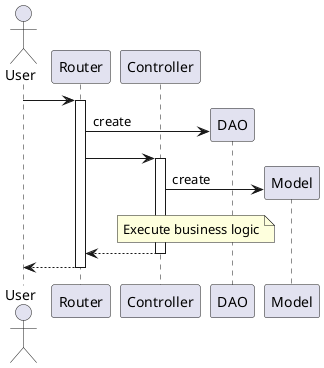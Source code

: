 @startuml Generic flow for all routes

actor User
participant Router
participant Controller
participant DAO
participant Model

User -> Router ++
Router -> DAO ** : create
Router -> Controller ++
Controller -> Model ** : create
note over Controller, DAO
    Execute business logic
end note
return
return

@enduml
